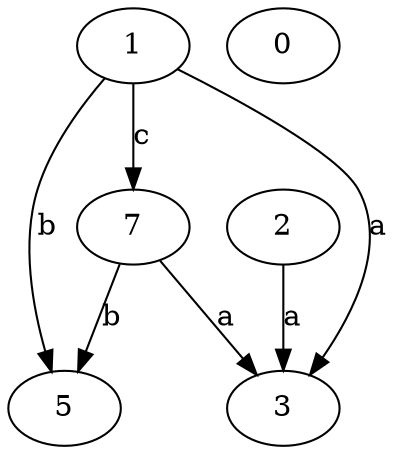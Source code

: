 strict digraph  {
3;
0;
5;
1;
2;
7;
1 -> 3  [label=a];
1 -> 5  [label=b];
1 -> 7  [label=c];
2 -> 3  [label=a];
7 -> 3  [label=a];
7 -> 5  [label=b];
}
